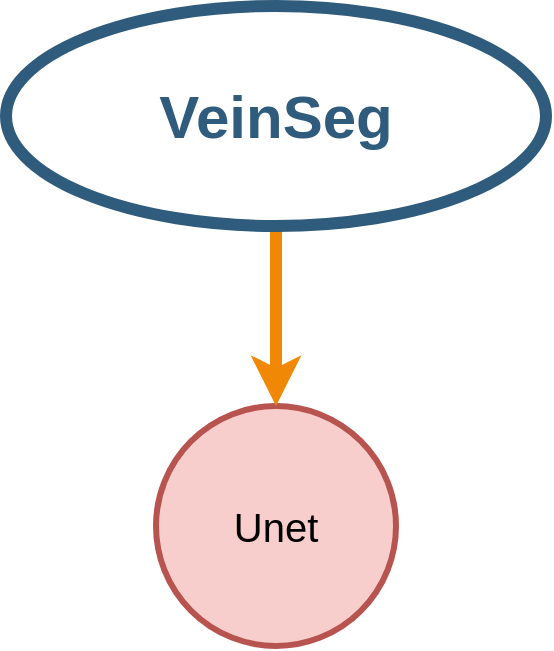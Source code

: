 <mxfile version="14.6.13" type="github">
  <diagram id="6a731a19-8d31-9384-78a2-239565b7b9f0" name="Page-1">
    <mxGraphModel dx="1372" dy="772" grid="1" gridSize="10" guides="1" tooltips="1" connect="1" arrows="1" fold="1" page="1" pageScale="1" pageWidth="1169" pageHeight="827" background="#ffffff" math="0" shadow="0">
      <root>
        <mxCell id="0" />
        <mxCell id="1" parent="0" />
        <mxCell id="1355" value="Unet" style="ellipse;whiteSpace=wrap;html=1;shadow=0;fontFamily=Helvetica;fontSize=20;align=center;strokeWidth=3;direction=south;fillColor=#f8cecc;strokeColor=#b85450;flipV=1;" parent="1" vertex="1">
          <mxGeometry x="345" y="250" width="120" height="120" as="geometry" />
        </mxCell>
        <mxCell id="1365" value="" style="edgeStyle=none;endArrow=none;strokeWidth=6;strokeColor=#F08705;html=1;rounded=1;startArrow=classic;startFill=1;exitX=0;exitY=0.5;exitDx=0;exitDy=0;entryX=0.5;entryY=1;entryDx=0;entryDy=0;" parent="1" source="1355" target="1515" edge="1">
          <mxGeometry x="-589" y="256.5" width="100" height="100" as="geometry">
            <mxPoint x="250" y="210" as="sourcePoint" />
            <mxPoint x="395" y="152" as="targetPoint" />
          </mxGeometry>
        </mxCell>
        <mxCell id="1515" value="VeinSeg" style="ellipse;whiteSpace=wrap;html=1;shadow=0;fontFamily=Helvetica;fontSize=30;fontColor=#2F5B7C;align=center;strokeColor=#2F5B7C;strokeWidth=6;fillColor=#FFFFFF;fontStyle=1;gradientColor=none;" parent="1" vertex="1">
          <mxGeometry x="270" y="50" width="270" height="110" as="geometry" />
        </mxCell>
      </root>
    </mxGraphModel>
  </diagram>
</mxfile>
